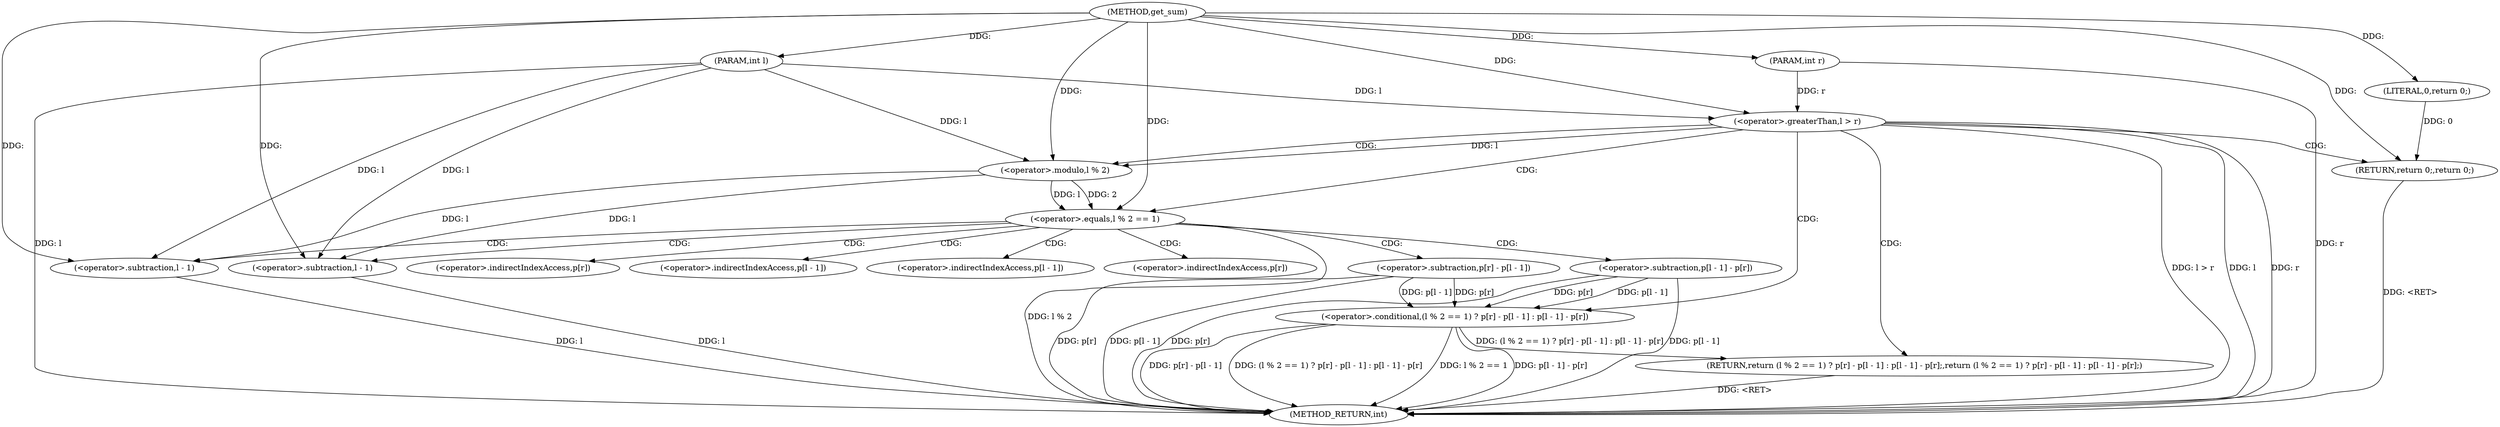 digraph "get_sum" {  
"1000803" [label = "(METHOD,get_sum)" ]
"1000839" [label = "(METHOD_RETURN,int)" ]
"1000804" [label = "(PARAM,int l)" ]
"1000805" [label = "(PARAM,int r)" ]
"1000814" [label = "(RETURN,return (l % 2 == 1) ? p[r] - p[l - 1] : p[l - 1] - p[r];,return (l % 2 == 1) ? p[r] - p[l - 1] : p[l - 1] - p[r];)" ]
"1000808" [label = "(<operator>.greaterThan,l > r)" ]
"1000815" [label = "(<operator>.conditional,(l % 2 == 1) ? p[r] - p[l - 1] : p[l - 1] - p[r])" ]
"1000812" [label = "(RETURN,return 0;,return 0;)" ]
"1000813" [label = "(LITERAL,0,return 0;)" ]
"1000816" [label = "(<operator>.equals,l % 2 == 1)" ]
"1000821" [label = "(<operator>.subtraction,p[r] - p[l - 1])" ]
"1000830" [label = "(<operator>.subtraction,p[l - 1] - p[r])" ]
"1000817" [label = "(<operator>.modulo,l % 2)" ]
"1000827" [label = "(<operator>.subtraction,l - 1)" ]
"1000833" [label = "(<operator>.subtraction,l - 1)" ]
"1000822" [label = "(<operator>.indirectIndexAccess,p[r])" ]
"1000825" [label = "(<operator>.indirectIndexAccess,p[l - 1])" ]
"1000831" [label = "(<operator>.indirectIndexAccess,p[l - 1])" ]
"1000836" [label = "(<operator>.indirectIndexAccess,p[r])" ]
  "1000804" -> "1000839"  [ label = "DDG: l"] 
  "1000805" -> "1000839"  [ label = "DDG: r"] 
  "1000808" -> "1000839"  [ label = "DDG: l"] 
  "1000808" -> "1000839"  [ label = "DDG: r"] 
  "1000808" -> "1000839"  [ label = "DDG: l > r"] 
  "1000816" -> "1000839"  [ label = "DDG: l % 2"] 
  "1000815" -> "1000839"  [ label = "DDG: l % 2 == 1"] 
  "1000833" -> "1000839"  [ label = "DDG: l"] 
  "1000830" -> "1000839"  [ label = "DDG: p[l - 1]"] 
  "1000830" -> "1000839"  [ label = "DDG: p[r]"] 
  "1000815" -> "1000839"  [ label = "DDG: p[l - 1] - p[r]"] 
  "1000821" -> "1000839"  [ label = "DDG: p[r]"] 
  "1000827" -> "1000839"  [ label = "DDG: l"] 
  "1000821" -> "1000839"  [ label = "DDG: p[l - 1]"] 
  "1000815" -> "1000839"  [ label = "DDG: p[r] - p[l - 1]"] 
  "1000815" -> "1000839"  [ label = "DDG: (l % 2 == 1) ? p[r] - p[l - 1] : p[l - 1] - p[r]"] 
  "1000812" -> "1000839"  [ label = "DDG: <RET>"] 
  "1000814" -> "1000839"  [ label = "DDG: <RET>"] 
  "1000803" -> "1000804"  [ label = "DDG: "] 
  "1000803" -> "1000805"  [ label = "DDG: "] 
  "1000815" -> "1000814"  [ label = "DDG: (l % 2 == 1) ? p[r] - p[l - 1] : p[l - 1] - p[r]"] 
  "1000830" -> "1000815"  [ label = "DDG: p[r]"] 
  "1000830" -> "1000815"  [ label = "DDG: p[l - 1]"] 
  "1000821" -> "1000815"  [ label = "DDG: p[r]"] 
  "1000821" -> "1000815"  [ label = "DDG: p[l - 1]"] 
  "1000804" -> "1000808"  [ label = "DDG: l"] 
  "1000803" -> "1000808"  [ label = "DDG: "] 
  "1000805" -> "1000808"  [ label = "DDG: r"] 
  "1000813" -> "1000812"  [ label = "DDG: 0"] 
  "1000803" -> "1000812"  [ label = "DDG: "] 
  "1000803" -> "1000813"  [ label = "DDG: "] 
  "1000817" -> "1000816"  [ label = "DDG: 2"] 
  "1000817" -> "1000816"  [ label = "DDG: l"] 
  "1000803" -> "1000816"  [ label = "DDG: "] 
  "1000808" -> "1000817"  [ label = "DDG: l"] 
  "1000804" -> "1000817"  [ label = "DDG: l"] 
  "1000803" -> "1000817"  [ label = "DDG: "] 
  "1000817" -> "1000827"  [ label = "DDG: l"] 
  "1000804" -> "1000827"  [ label = "DDG: l"] 
  "1000803" -> "1000827"  [ label = "DDG: "] 
  "1000817" -> "1000833"  [ label = "DDG: l"] 
  "1000804" -> "1000833"  [ label = "DDG: l"] 
  "1000803" -> "1000833"  [ label = "DDG: "] 
  "1000808" -> "1000812"  [ label = "CDG: "] 
  "1000808" -> "1000815"  [ label = "CDG: "] 
  "1000808" -> "1000817"  [ label = "CDG: "] 
  "1000808" -> "1000816"  [ label = "CDG: "] 
  "1000808" -> "1000814"  [ label = "CDG: "] 
  "1000816" -> "1000822"  [ label = "CDG: "] 
  "1000816" -> "1000833"  [ label = "CDG: "] 
  "1000816" -> "1000830"  [ label = "CDG: "] 
  "1000816" -> "1000821"  [ label = "CDG: "] 
  "1000816" -> "1000836"  [ label = "CDG: "] 
  "1000816" -> "1000825"  [ label = "CDG: "] 
  "1000816" -> "1000827"  [ label = "CDG: "] 
  "1000816" -> "1000831"  [ label = "CDG: "] 
}
